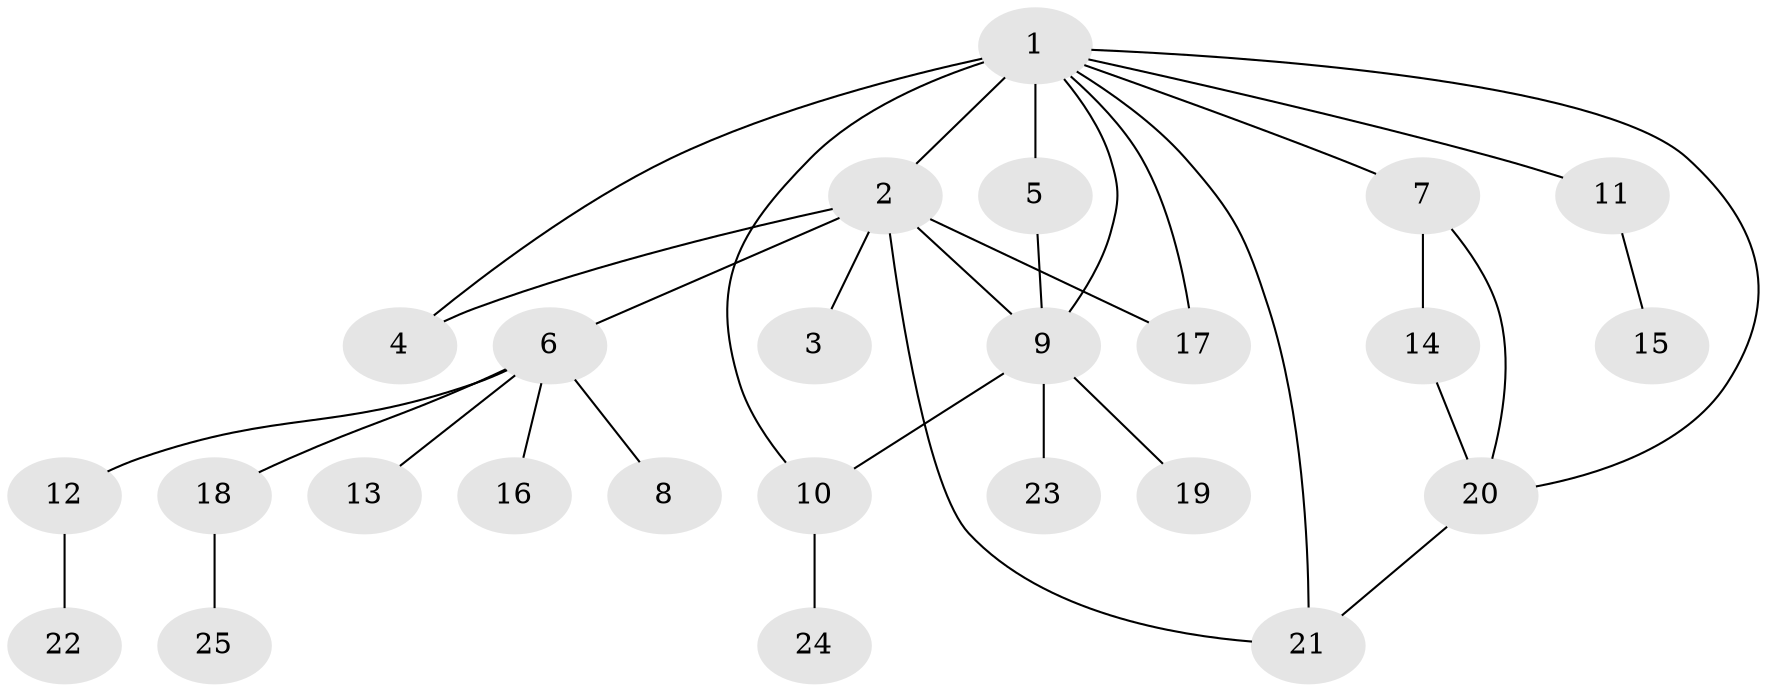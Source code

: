 // original degree distribution, {16: 0.01639344262295082, 11: 0.01639344262295082, 2: 0.18032786885245902, 5: 0.03278688524590164, 1: 0.5737704918032787, 7: 0.03278688524590164, 6: 0.04918032786885246, 4: 0.06557377049180328, 3: 0.03278688524590164}
// Generated by graph-tools (version 1.1) at 2025/50/03/04/25 22:50:05]
// undirected, 25 vertices, 33 edges
graph export_dot {
  node [color=gray90,style=filled];
  1;
  2;
  3;
  4;
  5;
  6;
  7;
  8;
  9;
  10;
  11;
  12;
  13;
  14;
  15;
  16;
  17;
  18;
  19;
  20;
  21;
  22;
  23;
  24;
  25;
  1 -- 2 [weight=1.0];
  1 -- 4 [weight=1.0];
  1 -- 5 [weight=4.0];
  1 -- 7 [weight=1.0];
  1 -- 9 [weight=1.0];
  1 -- 10 [weight=1.0];
  1 -- 11 [weight=1.0];
  1 -- 17 [weight=1.0];
  1 -- 20 [weight=1.0];
  1 -- 21 [weight=1.0];
  2 -- 3 [weight=1.0];
  2 -- 4 [weight=1.0];
  2 -- 6 [weight=1.0];
  2 -- 9 [weight=1.0];
  2 -- 17 [weight=1.0];
  2 -- 21 [weight=1.0];
  5 -- 9 [weight=1.0];
  6 -- 8 [weight=1.0];
  6 -- 12 [weight=1.0];
  6 -- 13 [weight=1.0];
  6 -- 16 [weight=1.0];
  6 -- 18 [weight=1.0];
  7 -- 14 [weight=1.0];
  7 -- 20 [weight=1.0];
  9 -- 10 [weight=1.0];
  9 -- 19 [weight=1.0];
  9 -- 23 [weight=1.0];
  10 -- 24 [weight=1.0];
  11 -- 15 [weight=1.0];
  12 -- 22 [weight=1.0];
  14 -- 20 [weight=1.0];
  18 -- 25 [weight=1.0];
  20 -- 21 [weight=1.0];
}
